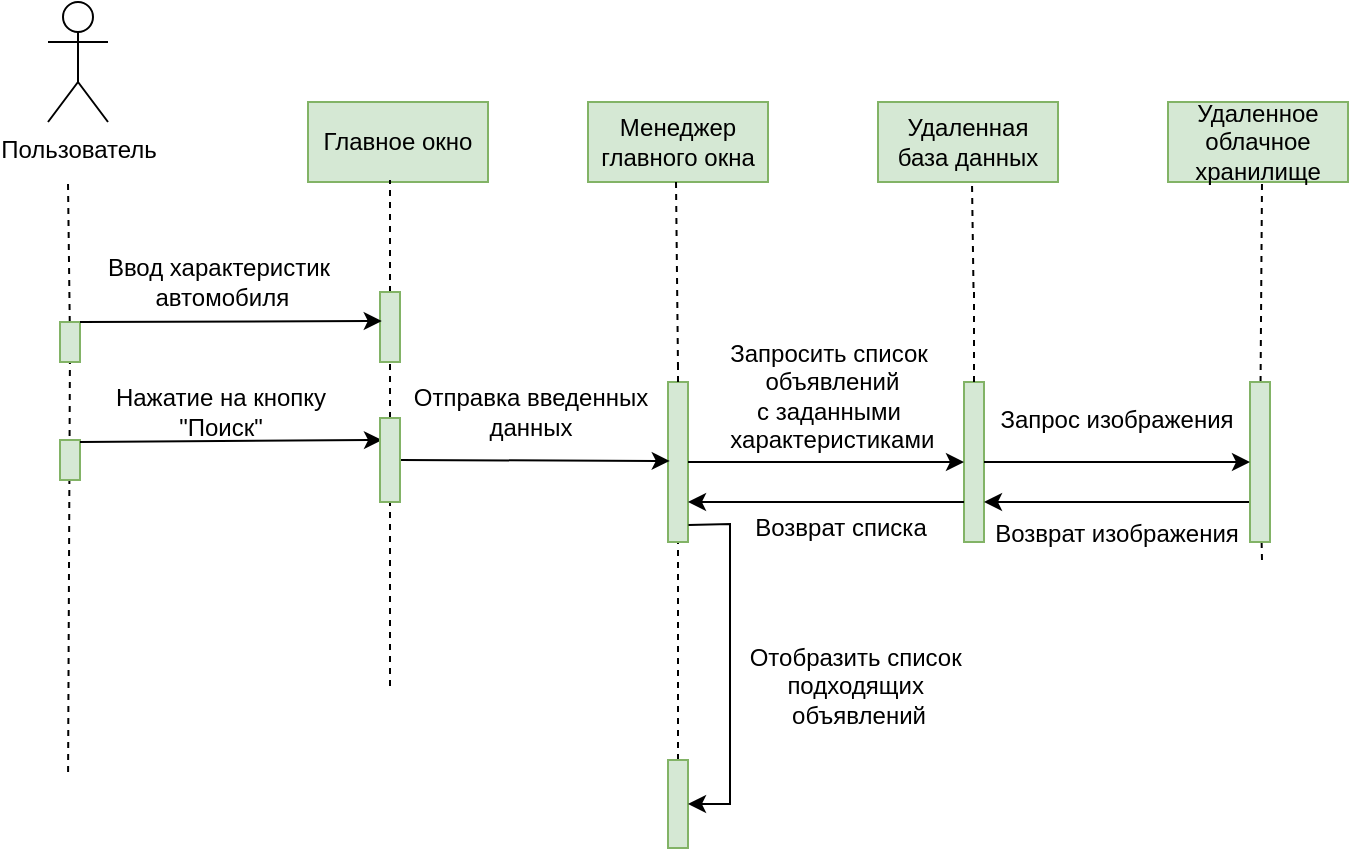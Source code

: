 <mxfile version="24.8.1">
  <diagram id="prtHgNgQTEPvFCAcTncT" name="Page-1">
    <mxGraphModel dx="1235" dy="655" grid="0" gridSize="10" guides="1" tooltips="1" connect="1" arrows="1" fold="1" page="1" pageScale="1" pageWidth="827" pageHeight="1169" math="0" shadow="0">
      <root>
        <mxCell id="0" />
        <mxCell id="1" parent="0" />
        <mxCell id="qxzenrGqmtoBjBItyft_-2" value="Пользователь" style="shape=umlActor;verticalLabelPosition=bottom;verticalAlign=top;html=1;outlineConnect=0;" parent="1" vertex="1">
          <mxGeometry x="110" y="20" width="30" height="60" as="geometry" />
        </mxCell>
        <mxCell id="qxzenrGqmtoBjBItyft_-5" value="" style="endArrow=none;dashed=1;html=1;rounded=0;" parent="1" source="qxzenrGqmtoBjBItyft_-11" edge="1">
          <mxGeometry width="50" height="50" relative="1" as="geometry">
            <mxPoint x="120" y="570" as="sourcePoint" />
            <mxPoint x="120" y="110" as="targetPoint" />
          </mxGeometry>
        </mxCell>
        <mxCell id="qxzenrGqmtoBjBItyft_-6" value="Главное окно" style="rounded=0;whiteSpace=wrap;html=1;fillColor=#d5e8d4;strokeColor=#82b366;" parent="1" vertex="1">
          <mxGeometry x="240" y="70" width="90" height="40" as="geometry" />
        </mxCell>
        <mxCell id="qxzenrGqmtoBjBItyft_-7" value="Менеджер главного окна" style="rounded=0;whiteSpace=wrap;html=1;fillColor=#d5e8d4;strokeColor=#82b366;" parent="1" vertex="1">
          <mxGeometry x="380" y="70" width="90" height="40" as="geometry" />
        </mxCell>
        <mxCell id="qxzenrGqmtoBjBItyft_-9" value="" style="endArrow=none;dashed=1;html=1;rounded=0;" parent="1" source="qxzenrGqmtoBjBItyft_-14" edge="1">
          <mxGeometry width="50" height="50" relative="1" as="geometry">
            <mxPoint x="281" y="569" as="sourcePoint" />
            <mxPoint x="281" y="109" as="targetPoint" />
          </mxGeometry>
        </mxCell>
        <mxCell id="qxzenrGqmtoBjBItyft_-10" value="" style="endArrow=none;dashed=1;html=1;rounded=0;" parent="1" edge="1">
          <mxGeometry width="50" height="50" relative="1" as="geometry">
            <mxPoint x="425" y="203" as="sourcePoint" />
            <mxPoint x="424" y="110" as="targetPoint" />
          </mxGeometry>
        </mxCell>
        <mxCell id="qxzenrGqmtoBjBItyft_-12" value="" style="endArrow=none;dashed=1;html=1;rounded=0;" parent="1" target="qxzenrGqmtoBjBItyft_-11" edge="1">
          <mxGeometry width="50" height="50" relative="1" as="geometry">
            <mxPoint x="120.044" y="405" as="sourcePoint" />
            <mxPoint x="120" y="110" as="targetPoint" />
          </mxGeometry>
        </mxCell>
        <mxCell id="qxzenrGqmtoBjBItyft_-11" value="" style="rounded=0;whiteSpace=wrap;html=1;fillColor=#d5e8d4;strokeColor=#82b366;" parent="1" vertex="1">
          <mxGeometry x="116" y="180" width="10" height="20" as="geometry" />
        </mxCell>
        <mxCell id="qxzenrGqmtoBjBItyft_-13" value="" style="rounded=0;whiteSpace=wrap;html=1;fillColor=#d5e8d4;strokeColor=#82b366;" parent="1" vertex="1">
          <mxGeometry x="116" y="239" width="10" height="20" as="geometry" />
        </mxCell>
        <mxCell id="qxzenrGqmtoBjBItyft_-15" value="" style="endArrow=none;dashed=1;html=1;rounded=0;" parent="1" source="qxzenrGqmtoBjBItyft_-17" target="qxzenrGqmtoBjBItyft_-14" edge="1">
          <mxGeometry width="50" height="50" relative="1" as="geometry">
            <mxPoint x="281" y="362" as="sourcePoint" />
            <mxPoint x="281" y="109" as="targetPoint" />
          </mxGeometry>
        </mxCell>
        <mxCell id="qxzenrGqmtoBjBItyft_-14" value="" style="rounded=0;whiteSpace=wrap;html=1;fillColor=#d5e8d4;strokeColor=#82b366;" parent="1" vertex="1">
          <mxGeometry x="276" y="165" width="10" height="35" as="geometry" />
        </mxCell>
        <mxCell id="qxzenrGqmtoBjBItyft_-18" value="" style="endArrow=classic;html=1;rounded=0;exitX=1;exitY=0;exitDx=0;exitDy=0;entryX=0.088;entryY=0.414;entryDx=0;entryDy=0;entryPerimeter=0;" parent="1" source="qxzenrGqmtoBjBItyft_-11" target="qxzenrGqmtoBjBItyft_-14" edge="1">
          <mxGeometry width="50" height="50" relative="1" as="geometry">
            <mxPoint x="130" y="190" as="sourcePoint" />
            <mxPoint x="270" y="180" as="targetPoint" />
          </mxGeometry>
        </mxCell>
        <mxCell id="qxzenrGqmtoBjBItyft_-19" value="" style="endArrow=classic;html=1;rounded=0;exitX=1;exitY=0;exitDx=0;exitDy=0;entryX=0.088;entryY=0.414;entryDx=0;entryDy=0;entryPerimeter=0;" parent="1" edge="1">
          <mxGeometry width="50" height="50" relative="1" as="geometry">
            <mxPoint x="126" y="240" as="sourcePoint" />
            <mxPoint x="277" y="239" as="targetPoint" />
          </mxGeometry>
        </mxCell>
        <mxCell id="qxzenrGqmtoBjBItyft_-21" value="" style="endArrow=none;dashed=1;html=1;rounded=0;entryX=0.5;entryY=1;entryDx=0;entryDy=0;" parent="1" source="Fpr4uMqLx5bQpJI8vAxQ-9" target="qxzenrGqmtoBjBItyft_-20" edge="1">
          <mxGeometry width="50" height="50" relative="1" as="geometry">
            <mxPoint x="425" y="479" as="sourcePoint" />
            <mxPoint x="425" y="359" as="targetPoint" />
          </mxGeometry>
        </mxCell>
        <mxCell id="qxzenrGqmtoBjBItyft_-20" value="" style="rounded=0;whiteSpace=wrap;html=1;fillColor=#d5e8d4;strokeColor=#82b366;" parent="1" vertex="1">
          <mxGeometry x="420" y="210" width="10" height="80" as="geometry" />
        </mxCell>
        <mxCell id="qxzenrGqmtoBjBItyft_-29" value="Ввод характеристик&lt;div&gt;&lt;span style=&quot;background-color: initial;&quot;&gt;&amp;nbsp;автомобиля&lt;/span&gt;&lt;/div&gt;" style="text;html=1;align=center;verticalAlign=middle;resizable=0;points=[];autosize=1;strokeColor=none;fillColor=none;" parent="1" vertex="1">
          <mxGeometry x="130.5" y="139" width="129" height="41" as="geometry" />
        </mxCell>
        <mxCell id="qxzenrGqmtoBjBItyft_-30" value="Нажатие на кнопку&lt;div&gt;&quot;Поиск&quot;&lt;/div&gt;" style="text;html=1;align=center;verticalAlign=middle;resizable=0;points=[];autosize=1;strokeColor=none;fillColor=none;" parent="1" vertex="1">
          <mxGeometry x="134" y="204" width="123" height="41" as="geometry" />
        </mxCell>
        <mxCell id="qxzenrGqmtoBjBItyft_-35" value="Удаленная база данных" style="rounded=0;whiteSpace=wrap;html=1;fillColor=#d5e8d4;strokeColor=#82b366;" parent="1" vertex="1">
          <mxGeometry x="525" y="70" width="90" height="40" as="geometry" />
        </mxCell>
        <mxCell id="qxzenrGqmtoBjBItyft_-37" value="" style="endArrow=none;dashed=1;html=1;rounded=0;" parent="1" edge="1">
          <mxGeometry width="50" height="50" relative="1" as="geometry">
            <mxPoint x="572.752" y="163" as="sourcePoint" />
            <mxPoint x="572" y="110" as="targetPoint" />
          </mxGeometry>
        </mxCell>
        <mxCell id="qxzenrGqmtoBjBItyft_-50" value="" style="rounded=0;whiteSpace=wrap;html=1;fillColor=#d5e8d4;strokeColor=#82b366;" parent="1" vertex="1">
          <mxGeometry x="568" y="210" width="10" height="80" as="geometry" />
        </mxCell>
        <mxCell id="qxzenrGqmtoBjBItyft_-65" value="" style="endArrow=none;dashed=1;html=1;rounded=0;" parent="1" source="qxzenrGqmtoBjBItyft_-20" edge="1">
          <mxGeometry width="50" height="50" relative="1" as="geometry">
            <mxPoint x="425" y="210" as="sourcePoint" />
            <mxPoint x="425" y="198" as="targetPoint" />
          </mxGeometry>
        </mxCell>
        <mxCell id="Fpr4uMqLx5bQpJI8vAxQ-2" value="" style="endArrow=none;dashed=1;html=1;rounded=0;" edge="1" parent="1" source="qxzenrGqmtoBjBItyft_-50">
          <mxGeometry width="50" height="50" relative="1" as="geometry">
            <mxPoint x="573" y="211" as="sourcePoint" />
            <mxPoint x="573" y="163" as="targetPoint" />
          </mxGeometry>
        </mxCell>
        <mxCell id="Fpr4uMqLx5bQpJI8vAxQ-5" value="" style="endArrow=classic;html=1;rounded=0;entryX=0.088;entryY=0.556;entryDx=0;entryDy=0;exitX=1;exitY=0.5;exitDx=0;exitDy=0;entryPerimeter=0;" edge="1" parent="1" source="qxzenrGqmtoBjBItyft_-17">
          <mxGeometry width="50" height="50" relative="1" as="geometry">
            <mxPoint x="287" y="142" as="sourcePoint" />
            <mxPoint x="420.88" y="249.464" as="targetPoint" />
          </mxGeometry>
        </mxCell>
        <mxCell id="qxzenrGqmtoBjBItyft_-31" value="Отправка введенных&lt;div&gt;данных&lt;/div&gt;" style="text;html=1;align=center;verticalAlign=middle;resizable=0;points=[];autosize=1;strokeColor=none;fillColor=none;" parent="1" vertex="1">
          <mxGeometry x="283" y="204.5" width="135" height="41" as="geometry" />
        </mxCell>
        <mxCell id="Fpr4uMqLx5bQpJI8vAxQ-6" value="Удаленное облачное хранилище" style="rounded=0;whiteSpace=wrap;html=1;fillColor=#d5e8d4;strokeColor=#82b366;" vertex="1" parent="1">
          <mxGeometry x="670" y="70" width="90" height="40" as="geometry" />
        </mxCell>
        <mxCell id="Fpr4uMqLx5bQpJI8vAxQ-7" value="" style="endArrow=classic;html=1;rounded=0;exitX=1;exitY=0.5;exitDx=0;exitDy=0;entryX=0;entryY=0.5;entryDx=0;entryDy=0;" edge="1" parent="1" source="qxzenrGqmtoBjBItyft_-20" target="qxzenrGqmtoBjBItyft_-50">
          <mxGeometry width="50" height="50" relative="1" as="geometry">
            <mxPoint x="430" y="246" as="sourcePoint" />
            <mxPoint x="581" y="245" as="targetPoint" />
          </mxGeometry>
        </mxCell>
        <mxCell id="Fpr4uMqLx5bQpJI8vAxQ-8" value="" style="endArrow=none;dashed=1;html=1;rounded=0;" edge="1" parent="1" target="qxzenrGqmtoBjBItyft_-17">
          <mxGeometry width="50" height="50" relative="1" as="geometry">
            <mxPoint x="281" y="362" as="sourcePoint" />
            <mxPoint x="281" y="200" as="targetPoint" />
          </mxGeometry>
        </mxCell>
        <mxCell id="qxzenrGqmtoBjBItyft_-17" value="" style="rounded=0;whiteSpace=wrap;html=1;fillColor=#d5e8d4;strokeColor=#82b366;" parent="1" vertex="1">
          <mxGeometry x="276" y="228" width="10" height="42" as="geometry" />
        </mxCell>
        <mxCell id="Fpr4uMqLx5bQpJI8vAxQ-10" value="" style="endArrow=none;dashed=1;html=1;rounded=0;" edge="1" parent="1" target="Fpr4uMqLx5bQpJI8vAxQ-9">
          <mxGeometry width="50" height="50" relative="1" as="geometry">
            <mxPoint x="425" y="410" as="sourcePoint" />
            <mxPoint x="425" y="290" as="targetPoint" />
          </mxGeometry>
        </mxCell>
        <mxCell id="Fpr4uMqLx5bQpJI8vAxQ-9" value="" style="rounded=0;whiteSpace=wrap;html=1;fillColor=#d5e8d4;strokeColor=#82b366;" vertex="1" parent="1">
          <mxGeometry x="420" y="399" width="10" height="44" as="geometry" />
        </mxCell>
        <mxCell id="Fpr4uMqLx5bQpJI8vAxQ-14" value="" style="endArrow=none;dashed=1;html=1;rounded=0;" edge="1" parent="1" source="Fpr4uMqLx5bQpJI8vAxQ-16">
          <mxGeometry width="50" height="50" relative="1" as="geometry">
            <mxPoint x="717" y="373" as="sourcePoint" />
            <mxPoint x="717" y="110" as="targetPoint" />
          </mxGeometry>
        </mxCell>
        <mxCell id="Fpr4uMqLx5bQpJI8vAxQ-15" value="" style="endArrow=classic;html=1;rounded=0;exitX=0;exitY=0.75;exitDx=0;exitDy=0;entryX=1;entryY=0.75;entryDx=0;entryDy=0;" edge="1" parent="1" source="Fpr4uMqLx5bQpJI8vAxQ-16" target="qxzenrGqmtoBjBItyft_-50">
          <mxGeometry width="50" height="50" relative="1" as="geometry">
            <mxPoint x="430" y="347.29" as="sourcePoint" />
            <mxPoint x="710" y="347" as="targetPoint" />
          </mxGeometry>
        </mxCell>
        <mxCell id="Fpr4uMqLx5bQpJI8vAxQ-17" value="" style="endArrow=none;dashed=1;html=1;rounded=0;" edge="1" parent="1" target="Fpr4uMqLx5bQpJI8vAxQ-16">
          <mxGeometry width="50" height="50" relative="1" as="geometry">
            <mxPoint x="717" y="299" as="sourcePoint" />
            <mxPoint x="717" y="4" as="targetPoint" />
          </mxGeometry>
        </mxCell>
        <mxCell id="Fpr4uMqLx5bQpJI8vAxQ-16" value="" style="rounded=0;whiteSpace=wrap;html=1;fillColor=#d5e8d4;strokeColor=#82b366;" vertex="1" parent="1">
          <mxGeometry x="711" y="210" width="10" height="80" as="geometry" />
        </mxCell>
        <mxCell id="Fpr4uMqLx5bQpJI8vAxQ-19" value="" style="endArrow=classic;html=1;rounded=0;entryX=0;entryY=0.5;entryDx=0;entryDy=0;exitX=1;exitY=0.5;exitDx=0;exitDy=0;" edge="1" parent="1" source="qxzenrGqmtoBjBItyft_-50" target="Fpr4uMqLx5bQpJI8vAxQ-16">
          <mxGeometry width="50" height="50" relative="1" as="geometry">
            <mxPoint x="710" y="363" as="sourcePoint" />
            <mxPoint x="549" y="366" as="targetPoint" />
          </mxGeometry>
        </mxCell>
        <mxCell id="Fpr4uMqLx5bQpJI8vAxQ-22" value="&lt;font style=&quot;font-size: 12px;&quot;&gt;Запросить список&lt;/font&gt;&lt;div&gt;&lt;font style=&quot;font-size: 12px;&quot;&gt;&amp;nbsp;объявлений&lt;/font&gt;&lt;div&gt;&lt;div style=&quot;&quot;&gt;&lt;font style=&quot;font-size: 12px;&quot;&gt;с заданными&lt;/font&gt;&lt;/div&gt;&lt;div style=&quot;&quot;&gt;&lt;font style=&quot;font-size: 12px;&quot;&gt;&amp;nbsp;характеристиками&lt;/font&gt;&lt;/div&gt;&lt;/div&gt;&lt;/div&gt;" style="text;html=1;align=center;verticalAlign=middle;resizable=0;points=[];autosize=1;strokeColor=none;fillColor=none;" vertex="1" parent="1">
          <mxGeometry x="438" y="182" width="123" height="70" as="geometry" />
        </mxCell>
        <mxCell id="Fpr4uMqLx5bQpJI8vAxQ-23" value="Запрос изображения" style="text;html=1;align=center;verticalAlign=middle;resizable=0;points=[];autosize=1;strokeColor=none;fillColor=none;" vertex="1" parent="1">
          <mxGeometry x="576" y="216" width="135" height="26" as="geometry" />
        </mxCell>
        <mxCell id="Fpr4uMqLx5bQpJI8vAxQ-24" value="Возврат изображения" style="text;html=1;align=center;verticalAlign=middle;resizable=0;points=[];autosize=1;strokeColor=none;fillColor=none;" vertex="1" parent="1">
          <mxGeometry x="573.5" y="273" width="140" height="26" as="geometry" />
        </mxCell>
        <mxCell id="Fpr4uMqLx5bQpJI8vAxQ-25" value="" style="endArrow=classic;html=1;rounded=0;exitX=1.024;exitY=0.894;exitDx=0;exitDy=0;entryX=1;entryY=0.5;entryDx=0;entryDy=0;exitPerimeter=0;" edge="1" parent="1" source="qxzenrGqmtoBjBItyft_-20" target="Fpr4uMqLx5bQpJI8vAxQ-9">
          <mxGeometry width="50" height="50" relative="1" as="geometry">
            <mxPoint x="429.3" y="352.12" as="sourcePoint" />
            <mxPoint x="503" y="350" as="targetPoint" />
            <Array as="points">
              <mxPoint x="451" y="281" />
              <mxPoint x="451" y="352" />
              <mxPoint x="451" y="421" />
            </Array>
          </mxGeometry>
        </mxCell>
        <mxCell id="Fpr4uMqLx5bQpJI8vAxQ-26" value="Отобразить список&amp;nbsp;&lt;div&gt;подходящих&amp;nbsp;&lt;/div&gt;&lt;div&gt;объявлений&lt;/div&gt;" style="text;html=1;align=center;verticalAlign=middle;resizable=0;points=[];autosize=1;strokeColor=none;fillColor=none;" vertex="1" parent="1">
          <mxGeometry x="451" y="334" width="127" height="55" as="geometry" />
        </mxCell>
        <mxCell id="Fpr4uMqLx5bQpJI8vAxQ-27" value="" style="endArrow=classic;html=1;rounded=0;entryX=1;entryY=0.75;entryDx=0;entryDy=0;exitX=0;exitY=0.75;exitDx=0;exitDy=0;" edge="1" parent="1" source="qxzenrGqmtoBjBItyft_-50">
          <mxGeometry width="50" height="50" relative="1" as="geometry">
            <mxPoint x="567" y="270" as="sourcePoint" />
            <mxPoint x="430" y="270" as="targetPoint" />
          </mxGeometry>
        </mxCell>
        <mxCell id="Fpr4uMqLx5bQpJI8vAxQ-28" value="Возврат списка" style="text;html=1;align=center;verticalAlign=middle;resizable=0;points=[];autosize=1;strokeColor=none;fillColor=none;" vertex="1" parent="1">
          <mxGeometry x="454" y="270" width="104" height="26" as="geometry" />
        </mxCell>
      </root>
    </mxGraphModel>
  </diagram>
</mxfile>
